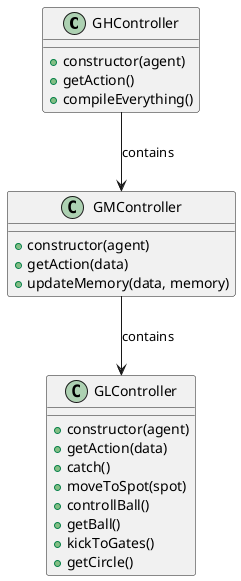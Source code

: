 @startuml

class GHController {
  +constructor(agent)
  +getAction()
  +compileEverything()
}

class GMController {
  +constructor(agent)
  +getAction(data)
  +updateMemory(data, memory)
}

class GLController {
  +constructor(agent)
  +getAction(data)
  +catch()
  +moveToSpot(spot)
  +controllBall()
  +getBall()
  +kickToGates()
  +getCircle()
}

GHController --> GMController : contains
GMController --> GLController : contains

@enduml